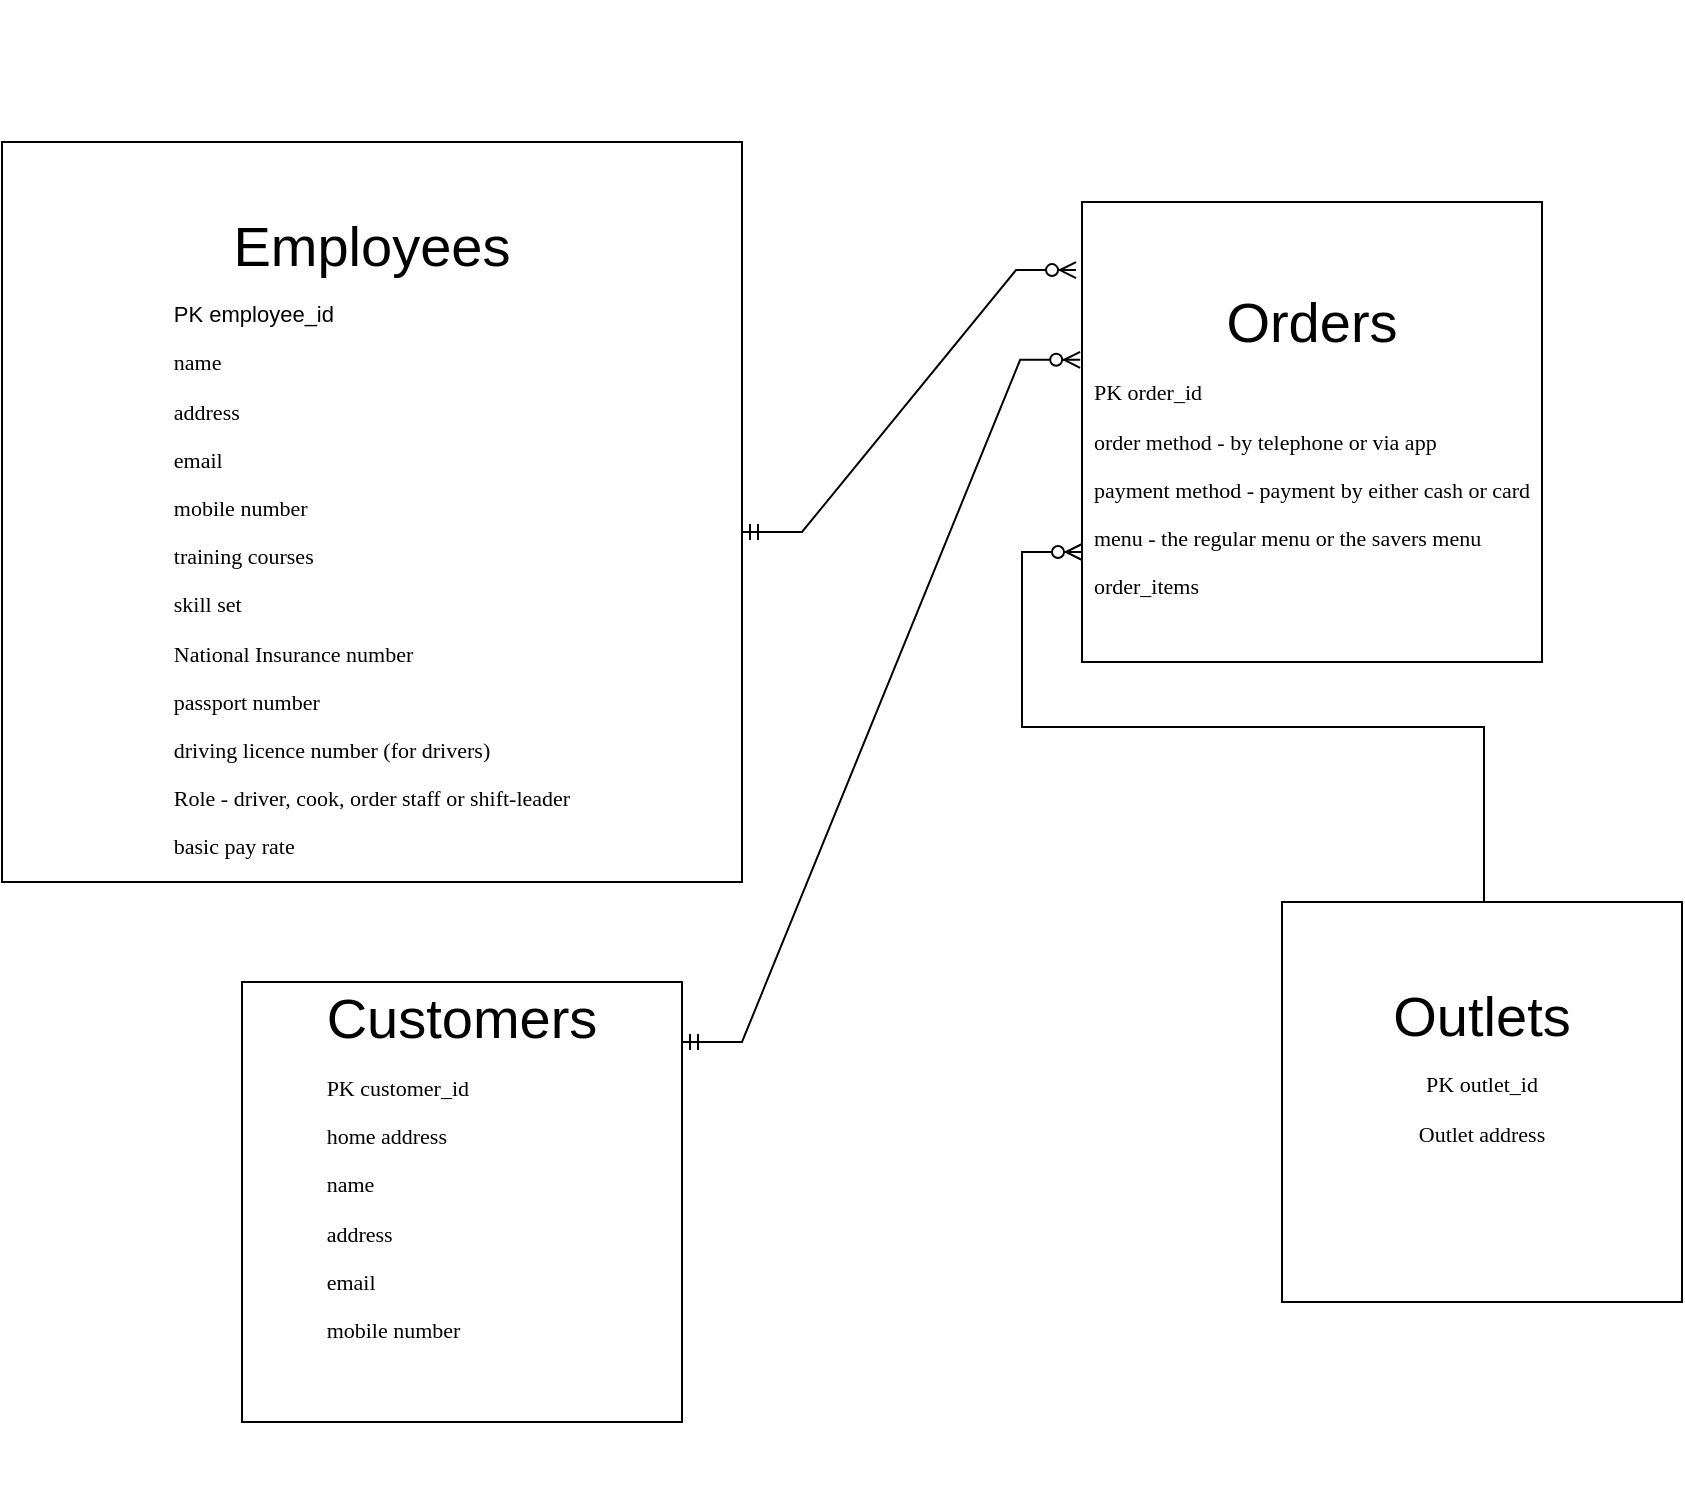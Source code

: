 <mxfile version="21.7.2" type="github">
  <diagram name="Page-1" id="C30IYXTQzpdTgBaTdObk">
    <mxGraphModel dx="1900" dy="1604" grid="1" gridSize="10" guides="1" tooltips="1" connect="1" arrows="1" fold="1" page="1" pageScale="1" pageWidth="850" pageHeight="1100" math="0" shadow="0">
      <root>
        <mxCell id="0" />
        <mxCell id="1" parent="0" />
        <mxCell id="rJKq59JqaGutXKDvqBBi-1" value="&lt;p style=&quot;text-align: center; font-size: 11px;&quot;&gt;&lt;font style=&quot;font-size: 11px;&quot;&gt;&lt;br&gt;&lt;/font&gt;&lt;/p&gt;&lt;p style=&quot;text-align: center; font-size: 11px;&quot;&gt;&lt;font style=&quot;font-size: 28px;&quot;&gt;Employees&lt;/font&gt;&lt;/p&gt;&lt;p style=&quot;text-align: left; font-size: 11px;&quot;&gt;&lt;font style=&quot;font-size: 11px;&quot;&gt;PK employee_id&lt;/font&gt;&lt;/p&gt;&lt;p style=&quot;text-align: justify; font-size: 11px;&quot;&gt;&lt;font style=&quot;font-size: 11px;&quot;&gt;&lt;span data-colorformula=&quot;THEMEVAL()&quot; style=&quot;font-family: Calibri;&quot;&gt;name&lt;/span&gt;&lt;/font&gt;&lt;/p&gt;&lt;p style=&quot;text-align: justify; font-size: 11px;&quot;&gt;&lt;font style=&quot;font-size: 11px;&quot;&gt;&lt;span data-colorformula=&quot;THEMEVAL()&quot; style=&quot;font-family: Calibri;&quot;&gt;address&lt;/span&gt;&lt;/font&gt;&lt;/p&gt;&lt;p style=&quot;text-align: justify; font-size: 11px;&quot;&gt;&lt;font style=&quot;font-size: 11px;&quot;&gt;&lt;span data-colorformula=&quot;THEMEVAL()&quot; style=&quot;font-family: Calibri;&quot;&gt;email&lt;/span&gt;&lt;/font&gt;&lt;/p&gt;&lt;p style=&quot;text-align: justify; font-size: 11px;&quot;&gt;&lt;font style=&quot;font-size: 11px;&quot;&gt;&lt;span data-colorformula=&quot;THEMEVAL()&quot; style=&quot;font-family: Calibri;&quot;&gt;mobile number&lt;/span&gt;&lt;/font&gt;&lt;/p&gt;&lt;p style=&quot;text-align: justify; font-size: 11px;&quot;&gt;&lt;font style=&quot;font-size: 11px;&quot;&gt;&lt;span data-colorformula=&quot;THEMEVAL()&quot; style=&quot;font-family: Calibri;&quot;&gt;training courses&lt;/span&gt;&lt;/font&gt;&lt;/p&gt;&lt;p style=&quot;text-align: justify; font-size: 11px;&quot;&gt;&lt;font style=&quot;font-size: 11px;&quot;&gt;&lt;span data-colorformula=&quot;THEMEVAL()&quot; style=&quot;font-family: Calibri;&quot;&gt;skill set&lt;/span&gt;&lt;/font&gt;&lt;/p&gt;&lt;p style=&quot;text-align: justify; font-size: 11px;&quot;&gt;&lt;font style=&quot;font-size: 11px;&quot;&gt;&lt;span data-colorformula=&quot;THEMEVAL()&quot; style=&quot;font-family: Calibri;&quot;&gt;National Insurance number&lt;/span&gt;&lt;/font&gt;&lt;/p&gt;&lt;p style=&quot;text-align: justify; font-size: 11px;&quot;&gt;&lt;font style=&quot;font-size: 11px;&quot;&gt;&lt;span data-colorformula=&quot;THEMEVAL()&quot; style=&quot;font-family: Calibri;&quot;&gt;passport number &lt;/span&gt;&lt;/font&gt;&lt;/p&gt;&lt;p style=&quot;text-align: justify; font-size: 11px;&quot;&gt;&lt;font style=&quot;font-size: 11px;&quot;&gt;&lt;span data-colorformula=&quot;THEMEVAL()&quot; style=&quot;font-family: Calibri;&quot;&gt;driving licence number (for drivers)&lt;/span&gt;&lt;/font&gt;&lt;/p&gt;&lt;p style=&quot;text-align: justify; font-size: 11px;&quot;&gt;&lt;font style=&quot;font-size: 11px;&quot;&gt;&lt;span data-colorformula=&quot;THEMEVAL()&quot; style=&quot;font-family: Calibri;&quot;&gt;Role - driver, cook, order staff or shift-leader&lt;/span&gt;&lt;/font&gt;&lt;/p&gt;&lt;p style=&quot;text-align: justify; font-size: 11px;&quot;&gt;&lt;font style=&quot;font-size: 11px;&quot;&gt;&lt;span data-colorformula=&quot;THEMEVAL()&quot; style=&quot;font-family: Calibri;&quot;&gt;basic pay rate&lt;/span&gt;&lt;/font&gt;&lt;br&gt;&lt;/p&gt;" style="whiteSpace=wrap;html=1;aspect=fixed;" vertex="1" parent="1">
          <mxGeometry x="-70" y="-140" width="370" height="370" as="geometry" />
        </mxCell>
        <mxCell id="rJKq59JqaGutXKDvqBBi-2" value="&lt;p style=&quot;text-align: center; font-size: 11px;&quot;&gt;&lt;font style=&quot;font-size: 11px;&quot;&gt;&lt;br&gt;&lt;/font&gt;&lt;/p&gt;&lt;p style=&quot;text-align: center; font-size: 11px;&quot;&gt;&lt;font style=&quot;font-size: 28px;&quot;&gt;Customers&lt;/font&gt;&lt;/p&gt;&lt;p style=&quot;text-align: justify; font-size: 11px;&quot;&gt;&lt;font style=&quot;font-size: 11px;&quot;&gt;&lt;span data-colorformula=&quot;THEMEVAL()&quot; style=&quot;font-family: Calibri;&quot;&gt;PK customer_id&lt;/span&gt;&lt;/font&gt;&lt;/p&gt;&lt;p style=&quot;text-align: justify; font-size: 11px;&quot;&gt;&lt;font style=&quot;font-size: 11px;&quot;&gt;&lt;span data-colorformula=&quot;THEMEVAL()&quot; style=&quot;font-family: Calibri;&quot;&gt;home address&lt;/span&gt;&lt;/font&gt;&lt;/p&gt;&lt;p style=&quot;text-align: justify; font-size: 11px;&quot;&gt;&lt;font style=&quot;font-size: 11px;&quot;&gt;&lt;span data-colorformula=&quot;THEMEVAL()&quot; style=&quot;font-family: Calibri;&quot;&gt;name&lt;/span&gt;&lt;/font&gt;&lt;/p&gt;&lt;p style=&quot;text-align: justify; font-size: 11px;&quot;&gt;&lt;font style=&quot;font-size: 11px;&quot;&gt;&lt;span data-colorformula=&quot;THEMEVAL()&quot; style=&quot;font-family: Calibri;&quot;&gt;address&lt;/span&gt;&lt;/font&gt;&lt;/p&gt;&lt;p style=&quot;text-align: justify; font-size: 11px;&quot;&gt;&lt;font style=&quot;font-size: 11px;&quot;&gt;&lt;span data-colorformula=&quot;THEMEVAL()&quot; style=&quot;font-family: Calibri;&quot;&gt;email&lt;/span&gt;&lt;/font&gt;&lt;/p&gt;&lt;p style=&quot;text-align: justify; font-size: 11px;&quot;&gt;&lt;font style=&quot;font-size: 11px;&quot;&gt;&lt;span data-colorformula=&quot;THEMEVAL()&quot; style=&quot;font-family: Calibri;&quot;&gt;mobile number&lt;/span&gt;&lt;/font&gt;&lt;/p&gt;&lt;p style=&quot;text-align: justify; font-size: 11px;&quot;&gt;&lt;font style=&quot;font-size: 11px;&quot;&gt;&lt;br&gt;&lt;/font&gt;&lt;/p&gt;&lt;p style=&quot;text-align: center; font-size: 11px;&quot;&gt;&lt;font style=&quot;font-size: 11px;&quot;&gt;&lt;br&gt;&lt;font style=&quot;font-size: 11px;&quot;&gt;&lt;br&gt;&lt;/font&gt;&lt;/font&gt;&lt;/p&gt;" style="whiteSpace=wrap;html=1;aspect=fixed;" vertex="1" parent="1">
          <mxGeometry x="50" y="280" width="220" height="220" as="geometry" />
        </mxCell>
        <mxCell id="rJKq59JqaGutXKDvqBBi-3" value="&lt;p style=&quot;text-align: center; font-size: 11px;&quot;&gt;&lt;font style=&quot;font-size: 28px;&quot;&gt;Outlets&lt;/font&gt;&lt;/p&gt;&lt;p style=&quot;text-align: center; font-size: 11px;&quot;&gt;&lt;font style=&quot;font-size: 11px;&quot;&gt;&lt;span data-colorformula=&quot;THEMEVAL()&quot; style=&quot;font-family: Calibri;&quot;&gt;PK outlet_id&lt;/span&gt;&lt;/font&gt;&lt;/p&gt;&lt;p style=&quot;text-align: center; font-size: 11px;&quot;&gt;&lt;font style=&quot;font-size: 11px;&quot;&gt;&lt;span data-colorformula=&quot;THEMEVAL()&quot; style=&quot;font-family: Calibri;&quot;&gt;Outlet address&lt;/span&gt;&lt;/font&gt;&lt;/p&gt;&lt;p style=&quot;text-align: center; font-size: 11px;&quot;&gt;&lt;font style=&quot;font-size: 11px;&quot;&gt;&lt;br&gt;&lt;font style=&quot;font-size: 11px;&quot;&gt;&lt;br&gt;&lt;/font&gt;&lt;/font&gt;&lt;/p&gt;" style="whiteSpace=wrap;html=1;aspect=fixed;" vertex="1" parent="1">
          <mxGeometry x="570" y="240" width="200" height="200" as="geometry" />
        </mxCell>
        <mxCell id="rJKq59JqaGutXKDvqBBi-4" value="&lt;p style=&quot;text-align: center;&quot;&gt;&lt;br&gt;&lt;/p&gt;&lt;p style=&quot;text-align: center;&quot;&gt;&lt;br&gt;&lt;/p&gt;&lt;p style=&quot;text-align: center;&quot;&gt;&lt;br&gt;&lt;/p&gt;&lt;p style=&quot;text-align: center;&quot;&gt;&lt;br&gt;&lt;/p&gt;&lt;p style=&quot;text-align: center;&quot;&gt;&lt;br&gt;&lt;/p&gt;&lt;p style=&quot;text-align: center;&quot;&gt;&lt;font style=&quot;font-size: 28px;&quot;&gt;Orders&lt;/font&gt; &lt;/p&gt;&lt;p style=&quot;text-align: justify; font-size: 11px;&quot;&gt;&lt;font style=&quot;font-size: 11px;&quot;&gt;&lt;span data-colorformula=&quot;THEMEVAL()&quot; style=&quot;font-family: Calibri;&quot;&gt;PK order_id&lt;/span&gt;&lt;/font&gt;&lt;/p&gt;&lt;p style=&quot;text-align: justify; font-size: 11px;&quot;&gt;&lt;font style=&quot;font-size: 11px;&quot;&gt;&lt;span data-colorformula=&quot;THEMEVAL()&quot; style=&quot;font-family: Calibri;&quot;&gt;order method - by telephone or via app &lt;/span&gt;&lt;/font&gt;&lt;/p&gt;&lt;p style=&quot;text-align: justify; font-size: 11px;&quot;&gt;&lt;font style=&quot;font-size: 11px;&quot;&gt;&lt;span data-colorformula=&quot;THEMEVAL()&quot; style=&quot;font-family: Calibri;&quot;&gt;payment method - payment by either cash or card&lt;/span&gt;&lt;/font&gt;&lt;/p&gt;&lt;p style=&quot;text-align: justify; font-size: 11px;&quot;&gt;&lt;font style=&quot;font-size: 11px;&quot;&gt;&lt;span data-colorformula=&quot;THEMEVAL()&quot; style=&quot;font-family: Calibri;&quot;&gt;menu - the regular menu or the savers menu&lt;/span&gt;&lt;/font&gt;&lt;/p&gt;&lt;p style=&quot;text-align: justify; font-size: 11px;&quot;&gt;&lt;font style=&quot;font-size: 11px;&quot;&gt;&lt;span data-colorformula=&quot;THEMEVAL()&quot; style=&quot;font-family: Calibri;&quot;&gt;order_items&lt;/span&gt;&lt;/font&gt;&lt;/p&gt;&lt;p style=&quot;text-align: justify;&quot;&gt;&lt;br&gt;&lt;/p&gt;&lt;p style=&quot;text-align: justify;&quot;&gt;&lt;br&gt;&lt;/p&gt;&lt;p style=&quot;text-align: center;&quot;&gt;&lt;br&gt;&lt;/p&gt;&lt;p style=&quot;text-align: center;&quot;&gt;&lt;br&gt;&lt;br&gt;&lt;/p&gt;" style="whiteSpace=wrap;html=1;aspect=fixed;" vertex="1" parent="1">
          <mxGeometry x="470" y="-110" width="230" height="230" as="geometry" />
        </mxCell>
        <mxCell id="rJKq59JqaGutXKDvqBBi-7" value="" style="edgeStyle=entityRelationEdgeStyle;fontSize=12;html=1;endArrow=ERzeroToMany;endFill=1;rounded=0;exitX=0.355;exitY=-0.025;exitDx=0;exitDy=0;exitPerimeter=0;" edge="1" parent="1">
          <mxGeometry width="100" height="100" relative="1" as="geometry">
            <mxPoint x="641" y="240" as="sourcePoint" />
            <mxPoint x="470" y="65" as="targetPoint" />
            <Array as="points">
              <mxPoint x="510" y="5" />
              <mxPoint x="490" y="15" />
            </Array>
          </mxGeometry>
        </mxCell>
        <mxCell id="rJKq59JqaGutXKDvqBBi-8" value="" style="edgeStyle=entityRelationEdgeStyle;fontSize=12;html=1;endArrow=ERzeroToMany;startArrow=ERmandOne;rounded=0;entryX=-0.004;entryY=0.343;entryDx=0;entryDy=0;entryPerimeter=0;" edge="1" parent="1" target="rJKq59JqaGutXKDvqBBi-4">
          <mxGeometry width="100" height="100" relative="1" as="geometry">
            <mxPoint x="270" y="310" as="sourcePoint" />
            <mxPoint x="370" y="210" as="targetPoint" />
          </mxGeometry>
        </mxCell>
        <mxCell id="rJKq59JqaGutXKDvqBBi-9" value="" style="edgeStyle=entityRelationEdgeStyle;fontSize=12;html=1;endArrow=ERzeroToMany;startArrow=ERmandOne;rounded=0;entryX=-0.013;entryY=0.148;entryDx=0;entryDy=0;entryPerimeter=0;" edge="1" parent="1" target="rJKq59JqaGutXKDvqBBi-4">
          <mxGeometry width="100" height="100" relative="1" as="geometry">
            <mxPoint x="300" y="55" as="sourcePoint" />
            <mxPoint x="400" y="-45" as="targetPoint" />
          </mxGeometry>
        </mxCell>
      </root>
    </mxGraphModel>
  </diagram>
</mxfile>
